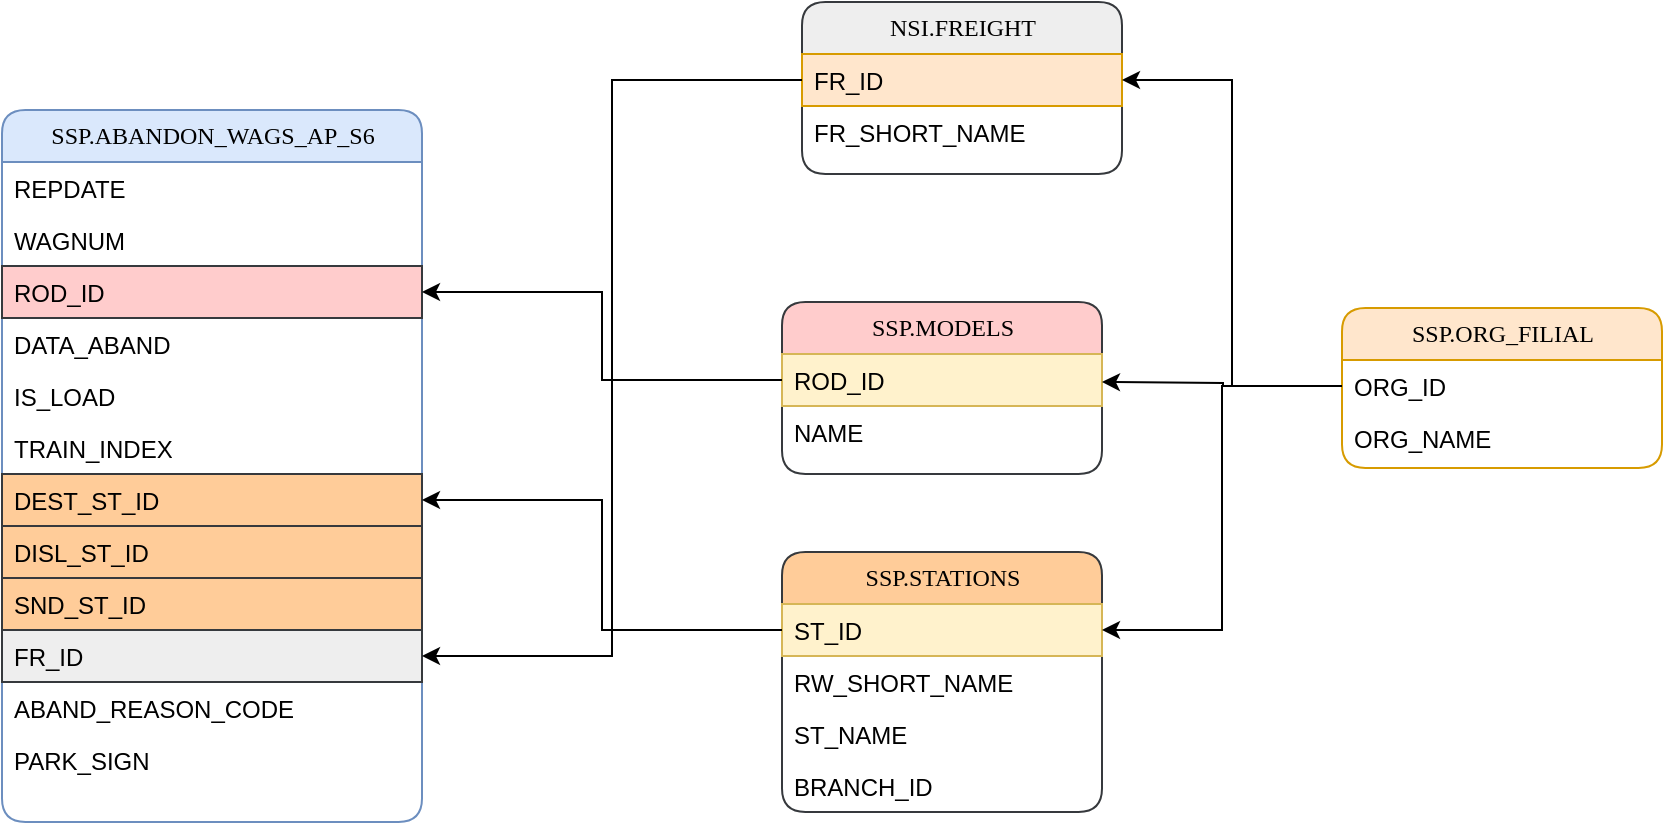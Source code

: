 <mxfile version="22.0.8" type="github">
  <diagram name="Page-1" id="b520641d-4fe3-3701-9064-5fc419738815">
    <mxGraphModel dx="1562" dy="830" grid="1" gridSize="10" guides="1" tooltips="1" connect="1" arrows="1" fold="1" page="1" pageScale="1" pageWidth="1100" pageHeight="850" background="none" math="0" shadow="0">
      <root>
        <mxCell id="0" />
        <mxCell id="1" parent="0" />
        <mxCell id="21ea969265ad0168-6" value="SSP.ABANDON_WAGS_AP_S6" style="swimlane;html=1;fontStyle=0;childLayout=stackLayout;horizontal=1;startSize=26;fillColor=#dae8fc;horizontalStack=0;resizeParent=1;resizeLast=0;collapsible=1;marginBottom=0;swimlaneFillColor=#ffffff;align=center;rounded=1;shadow=0;comic=0;labelBackgroundColor=none;strokeWidth=1;fontFamily=Verdana;fontSize=12;strokeColor=#6c8ebf;" parent="1" vertex="1">
          <mxGeometry x="340" y="74" width="210" height="356" as="geometry" />
        </mxCell>
        <mxCell id="21ea969265ad0168-7" value="REPDATE" style="text;html=1;strokeColor=none;fillColor=none;spacingLeft=4;spacingRight=4;whiteSpace=wrap;overflow=hidden;rotatable=0;points=[[0,0.5],[1,0.5]];portConstraint=eastwest;" parent="21ea969265ad0168-6" vertex="1">
          <mxGeometry y="26" width="210" height="26" as="geometry" />
        </mxCell>
        <mxCell id="21ea969265ad0168-8" value="WAGNUM" style="text;html=1;strokeColor=none;fillColor=none;spacingLeft=4;spacingRight=4;whiteSpace=wrap;overflow=hidden;rotatable=0;points=[[0,0.5],[1,0.5]];portConstraint=eastwest;" parent="21ea969265ad0168-6" vertex="1">
          <mxGeometry y="52" width="210" height="26" as="geometry" />
        </mxCell>
        <mxCell id="21ea969265ad0168-9" value="ROD_ID" style="text;html=1;strokeColor=#36393d;fillColor=#ffcccc;spacingLeft=4;spacingRight=4;whiteSpace=wrap;overflow=hidden;rotatable=0;points=[[0,0.5],[1,0.5]];portConstraint=eastwest;" parent="21ea969265ad0168-6" vertex="1">
          <mxGeometry y="78" width="210" height="26" as="geometry" />
        </mxCell>
        <mxCell id="IltfyZU0NkGT5fmnl32Q-1" value="DATA_ABAND" style="text;html=1;strokeColor=none;fillColor=none;spacingLeft=4;spacingRight=4;whiteSpace=wrap;overflow=hidden;rotatable=0;points=[[0,0.5],[1,0.5]];portConstraint=eastwest;" parent="21ea969265ad0168-6" vertex="1">
          <mxGeometry y="104" width="210" height="26" as="geometry" />
        </mxCell>
        <mxCell id="IltfyZU0NkGT5fmnl32Q-2" value="IS_LOAD" style="text;html=1;strokeColor=none;fillColor=none;spacingLeft=4;spacingRight=4;whiteSpace=wrap;overflow=hidden;rotatable=0;points=[[0,0.5],[1,0.5]];portConstraint=eastwest;" parent="21ea969265ad0168-6" vertex="1">
          <mxGeometry y="130" width="210" height="26" as="geometry" />
        </mxCell>
        <mxCell id="IltfyZU0NkGT5fmnl32Q-3" value="TRAIN_INDEX" style="text;html=1;strokeColor=none;fillColor=none;spacingLeft=4;spacingRight=4;whiteSpace=wrap;overflow=hidden;rotatable=0;points=[[0,0.5],[1,0.5]];portConstraint=eastwest;" parent="21ea969265ad0168-6" vertex="1">
          <mxGeometry y="156" width="210" height="26" as="geometry" />
        </mxCell>
        <mxCell id="IltfyZU0NkGT5fmnl32Q-4" value="DEST_ST_ID" style="text;html=1;strokeColor=#36393d;fillColor=#ffcc99;spacingLeft=4;spacingRight=4;whiteSpace=wrap;overflow=hidden;rotatable=0;points=[[0,0.5],[1,0.5]];portConstraint=eastwest;" parent="21ea969265ad0168-6" vertex="1">
          <mxGeometry y="182" width="210" height="26" as="geometry" />
        </mxCell>
        <mxCell id="IltfyZU0NkGT5fmnl32Q-5" value="DISL_ST_ID" style="text;html=1;strokeColor=#36393d;fillColor=#ffcc99;spacingLeft=4;spacingRight=4;whiteSpace=wrap;overflow=hidden;rotatable=0;points=[[0,0.5],[1,0.5]];portConstraint=eastwest;" parent="21ea969265ad0168-6" vertex="1">
          <mxGeometry y="208" width="210" height="26" as="geometry" />
        </mxCell>
        <mxCell id="IltfyZU0NkGT5fmnl32Q-6" value="SND_ST_ID" style="text;html=1;strokeColor=#36393d;fillColor=#ffcc99;spacingLeft=4;spacingRight=4;whiteSpace=wrap;overflow=hidden;rotatable=0;points=[[0,0.5],[1,0.5]];portConstraint=eastwest;" parent="21ea969265ad0168-6" vertex="1">
          <mxGeometry y="234" width="210" height="26" as="geometry" />
        </mxCell>
        <mxCell id="IltfyZU0NkGT5fmnl32Q-7" value="FR_ID" style="text;html=1;strokeColor=#36393d;fillColor=#eeeeee;spacingLeft=4;spacingRight=4;whiteSpace=wrap;overflow=hidden;rotatable=0;points=[[0,0.5],[1,0.5]];portConstraint=eastwest;" parent="21ea969265ad0168-6" vertex="1">
          <mxGeometry y="260" width="210" height="26" as="geometry" />
        </mxCell>
        <mxCell id="IltfyZU0NkGT5fmnl32Q-8" value="ABAND_REASON_CODE&lt;br&gt;" style="text;html=1;strokeColor=none;fillColor=none;spacingLeft=4;spacingRight=4;whiteSpace=wrap;overflow=hidden;rotatable=0;points=[[0,0.5],[1,0.5]];portConstraint=eastwest;" parent="21ea969265ad0168-6" vertex="1">
          <mxGeometry y="286" width="210" height="26" as="geometry" />
        </mxCell>
        <mxCell id="IltfyZU0NkGT5fmnl32Q-9" value="PARK_SIGN" style="text;html=1;strokeColor=none;fillColor=none;spacingLeft=4;spacingRight=4;whiteSpace=wrap;overflow=hidden;rotatable=0;points=[[0,0.5],[1,0.5]];portConstraint=eastwest;" parent="21ea969265ad0168-6" vertex="1">
          <mxGeometry y="312" width="210" height="26" as="geometry" />
        </mxCell>
        <mxCell id="21ea969265ad0168-10" value="NSI.FREIGHT" style="swimlane;html=1;fontStyle=0;childLayout=stackLayout;horizontal=1;startSize=26;fillColor=#eeeeee;horizontalStack=0;resizeParent=1;resizeLast=0;collapsible=1;marginBottom=0;swimlaneFillColor=#ffffff;align=center;rounded=1;shadow=0;comic=0;labelBackgroundColor=none;strokeWidth=1;fontFamily=Verdana;fontSize=12;strokeColor=#36393d;" parent="1" vertex="1">
          <mxGeometry x="740" y="20" width="160" height="86" as="geometry" />
        </mxCell>
        <mxCell id="21ea969265ad0168-11" value="FR_ID" style="text;html=1;strokeColor=#d79b00;fillColor=#ffe6cc;spacingLeft=4;spacingRight=4;whiteSpace=wrap;overflow=hidden;rotatable=0;points=[[0,0.5],[1,0.5]];portConstraint=eastwest;" parent="21ea969265ad0168-10" vertex="1">
          <mxGeometry y="26" width="160" height="26" as="geometry" />
        </mxCell>
        <mxCell id="21ea969265ad0168-12" value="FR_SHORT_NAME" style="text;html=1;strokeColor=none;fillColor=none;spacingLeft=4;spacingRight=4;whiteSpace=wrap;overflow=hidden;rotatable=0;points=[[0,0.5],[1,0.5]];portConstraint=eastwest;" parent="21ea969265ad0168-10" vertex="1">
          <mxGeometry y="52" width="160" height="26" as="geometry" />
        </mxCell>
        <mxCell id="IltfyZU0NkGT5fmnl32Q-10" style="edgeStyle=orthogonalEdgeStyle;rounded=0;orthogonalLoop=1;jettySize=auto;html=1;exitX=0;exitY=0.5;exitDx=0;exitDy=0;entryX=1;entryY=0.5;entryDx=0;entryDy=0;" parent="1" source="21ea969265ad0168-11" target="IltfyZU0NkGT5fmnl32Q-7" edge="1">
          <mxGeometry relative="1" as="geometry" />
        </mxCell>
        <mxCell id="IltfyZU0NkGT5fmnl32Q-11" value="SSP.MODELS" style="swimlane;html=1;fontStyle=0;childLayout=stackLayout;horizontal=1;startSize=26;fillColor=#ffcccc;horizontalStack=0;resizeParent=1;resizeLast=0;collapsible=1;marginBottom=0;swimlaneFillColor=#ffffff;align=center;rounded=1;shadow=0;comic=0;labelBackgroundColor=none;strokeWidth=1;fontFamily=Verdana;fontSize=12;strokeColor=#36393d;" parent="1" vertex="1">
          <mxGeometry x="730" y="170" width="160" height="86" as="geometry" />
        </mxCell>
        <mxCell id="IltfyZU0NkGT5fmnl32Q-12" value="ROD_ID" style="text;html=1;strokeColor=#d6b656;fillColor=#fff2cc;spacingLeft=4;spacingRight=4;whiteSpace=wrap;overflow=hidden;rotatable=0;points=[[0,0.5],[1,0.5]];portConstraint=eastwest;" parent="IltfyZU0NkGT5fmnl32Q-11" vertex="1">
          <mxGeometry y="26" width="160" height="26" as="geometry" />
        </mxCell>
        <mxCell id="IltfyZU0NkGT5fmnl32Q-13" value="NAME" style="text;html=1;strokeColor=none;fillColor=none;spacingLeft=4;spacingRight=4;whiteSpace=wrap;overflow=hidden;rotatable=0;points=[[0,0.5],[1,0.5]];portConstraint=eastwest;" parent="IltfyZU0NkGT5fmnl32Q-11" vertex="1">
          <mxGeometry y="52" width="160" height="26" as="geometry" />
        </mxCell>
        <mxCell id="IltfyZU0NkGT5fmnl32Q-14" style="edgeStyle=orthogonalEdgeStyle;rounded=0;orthogonalLoop=1;jettySize=auto;html=1;exitX=0;exitY=0.5;exitDx=0;exitDy=0;entryX=1;entryY=0.5;entryDx=0;entryDy=0;" parent="1" source="IltfyZU0NkGT5fmnl32Q-12" target="21ea969265ad0168-9" edge="1">
          <mxGeometry relative="1" as="geometry" />
        </mxCell>
        <mxCell id="IltfyZU0NkGT5fmnl32Q-15" value="SSP.STATIONS" style="swimlane;html=1;fontStyle=0;childLayout=stackLayout;horizontal=1;startSize=26;fillColor=#ffcc99;horizontalStack=0;resizeParent=1;resizeLast=0;collapsible=1;marginBottom=0;swimlaneFillColor=#ffffff;align=center;rounded=1;shadow=0;comic=0;labelBackgroundColor=none;strokeWidth=1;fontFamily=Verdana;fontSize=12;strokeColor=#36393d;" parent="1" vertex="1">
          <mxGeometry x="730" y="295" width="160" height="130" as="geometry" />
        </mxCell>
        <mxCell id="IltfyZU0NkGT5fmnl32Q-16" value="ST_ID" style="text;html=1;strokeColor=#d6b656;fillColor=#fff2cc;spacingLeft=4;spacingRight=4;whiteSpace=wrap;overflow=hidden;rotatable=0;points=[[0,0.5],[1,0.5]];portConstraint=eastwest;" parent="IltfyZU0NkGT5fmnl32Q-15" vertex="1">
          <mxGeometry y="26" width="160" height="26" as="geometry" />
        </mxCell>
        <mxCell id="IltfyZU0NkGT5fmnl32Q-17" value="RW_SHORT_NAME" style="text;html=1;strokeColor=none;fillColor=none;spacingLeft=4;spacingRight=4;whiteSpace=wrap;overflow=hidden;rotatable=0;points=[[0,0.5],[1,0.5]];portConstraint=eastwest;" parent="IltfyZU0NkGT5fmnl32Q-15" vertex="1">
          <mxGeometry y="52" width="160" height="26" as="geometry" />
        </mxCell>
        <mxCell id="IltfyZU0NkGT5fmnl32Q-18" value="ST_NAME" style="text;html=1;strokeColor=none;fillColor=none;spacingLeft=4;spacingRight=4;whiteSpace=wrap;overflow=hidden;rotatable=0;points=[[0,0.5],[1,0.5]];portConstraint=eastwest;" parent="IltfyZU0NkGT5fmnl32Q-15" vertex="1">
          <mxGeometry y="78" width="160" height="26" as="geometry" />
        </mxCell>
        <mxCell id="IltfyZU0NkGT5fmnl32Q-19" value="BRANCH_ID" style="text;html=1;strokeColor=none;fillColor=none;spacingLeft=4;spacingRight=4;whiteSpace=wrap;overflow=hidden;rotatable=0;points=[[0,0.5],[1,0.5]];portConstraint=eastwest;" parent="IltfyZU0NkGT5fmnl32Q-15" vertex="1">
          <mxGeometry y="104" width="160" height="26" as="geometry" />
        </mxCell>
        <mxCell id="IltfyZU0NkGT5fmnl32Q-20" style="edgeStyle=orthogonalEdgeStyle;rounded=0;orthogonalLoop=1;jettySize=auto;html=1;exitX=0;exitY=0.5;exitDx=0;exitDy=0;" parent="1" source="IltfyZU0NkGT5fmnl32Q-16" target="IltfyZU0NkGT5fmnl32Q-4" edge="1">
          <mxGeometry relative="1" as="geometry" />
        </mxCell>
        <mxCell id="s_SiHpDKoyB6j0UDDbbC-1" value="SSP.ORG_FILIAL" style="swimlane;html=1;fontStyle=0;childLayout=stackLayout;horizontal=1;startSize=26;fillColor=#ffe6cc;horizontalStack=0;resizeParent=1;resizeLast=0;collapsible=1;marginBottom=0;swimlaneFillColor=#ffffff;align=center;rounded=1;shadow=0;comic=0;labelBackgroundColor=none;strokeWidth=1;fontFamily=Verdana;fontSize=12;strokeColor=#d79b00;" vertex="1" parent="1">
          <mxGeometry x="1010" y="173" width="160" height="80" as="geometry" />
        </mxCell>
        <mxCell id="s_SiHpDKoyB6j0UDDbbC-7" style="edgeStyle=orthogonalEdgeStyle;rounded=0;orthogonalLoop=1;jettySize=auto;html=1;exitX=0;exitY=0.5;exitDx=0;exitDy=0;" edge="1" parent="s_SiHpDKoyB6j0UDDbbC-1" source="s_SiHpDKoyB6j0UDDbbC-2">
          <mxGeometry relative="1" as="geometry">
            <mxPoint x="-120" y="37" as="targetPoint" />
          </mxGeometry>
        </mxCell>
        <mxCell id="s_SiHpDKoyB6j0UDDbbC-2" value="ORG_ID" style="text;html=1;strokeColor=none;fillColor=none;spacingLeft=4;spacingRight=4;whiteSpace=wrap;overflow=hidden;rotatable=0;points=[[0,0.5],[1,0.5]];portConstraint=eastwest;" vertex="1" parent="s_SiHpDKoyB6j0UDDbbC-1">
          <mxGeometry y="26" width="160" height="26" as="geometry" />
        </mxCell>
        <mxCell id="s_SiHpDKoyB6j0UDDbbC-3" value="ORG_NAME&lt;br&gt;" style="text;html=1;strokeColor=none;fillColor=none;spacingLeft=4;spacingRight=4;whiteSpace=wrap;overflow=hidden;rotatable=0;points=[[0,0.5],[1,0.5]];portConstraint=eastwest;" vertex="1" parent="s_SiHpDKoyB6j0UDDbbC-1">
          <mxGeometry y="52" width="160" height="26" as="geometry" />
        </mxCell>
        <mxCell id="s_SiHpDKoyB6j0UDDbbC-8" style="edgeStyle=orthogonalEdgeStyle;rounded=0;orthogonalLoop=1;jettySize=auto;html=1;exitX=0;exitY=0.5;exitDx=0;exitDy=0;entryX=1;entryY=0.5;entryDx=0;entryDy=0;" edge="1" parent="1" source="s_SiHpDKoyB6j0UDDbbC-2" target="IltfyZU0NkGT5fmnl32Q-16">
          <mxGeometry relative="1" as="geometry" />
        </mxCell>
        <mxCell id="s_SiHpDKoyB6j0UDDbbC-9" style="edgeStyle=orthogonalEdgeStyle;rounded=0;orthogonalLoop=1;jettySize=auto;html=1;exitX=0;exitY=0.5;exitDx=0;exitDy=0;entryX=1;entryY=0.5;entryDx=0;entryDy=0;" edge="1" parent="1" source="s_SiHpDKoyB6j0UDDbbC-2" target="21ea969265ad0168-11">
          <mxGeometry relative="1" as="geometry" />
        </mxCell>
      </root>
    </mxGraphModel>
  </diagram>
</mxfile>
